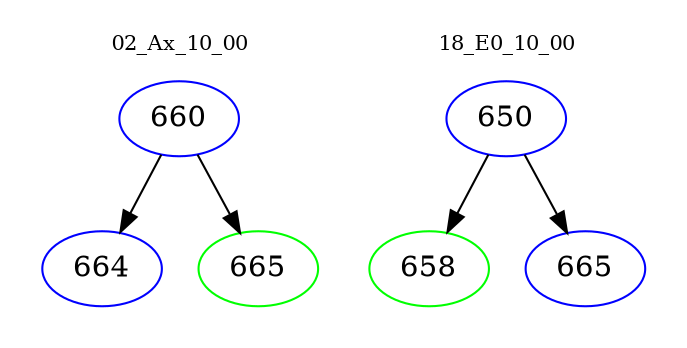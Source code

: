 digraph{
subgraph cluster_0 {
color = white
label = "02_Ax_10_00";
fontsize=10;
T0_660 [label="660", color="blue"]
T0_660 -> T0_664 [color="black"]
T0_664 [label="664", color="blue"]
T0_660 -> T0_665 [color="black"]
T0_665 [label="665", color="green"]
}
subgraph cluster_1 {
color = white
label = "18_E0_10_00";
fontsize=10;
T1_650 [label="650", color="blue"]
T1_650 -> T1_658 [color="black"]
T1_658 [label="658", color="green"]
T1_650 -> T1_665 [color="black"]
T1_665 [label="665", color="blue"]
}
}
